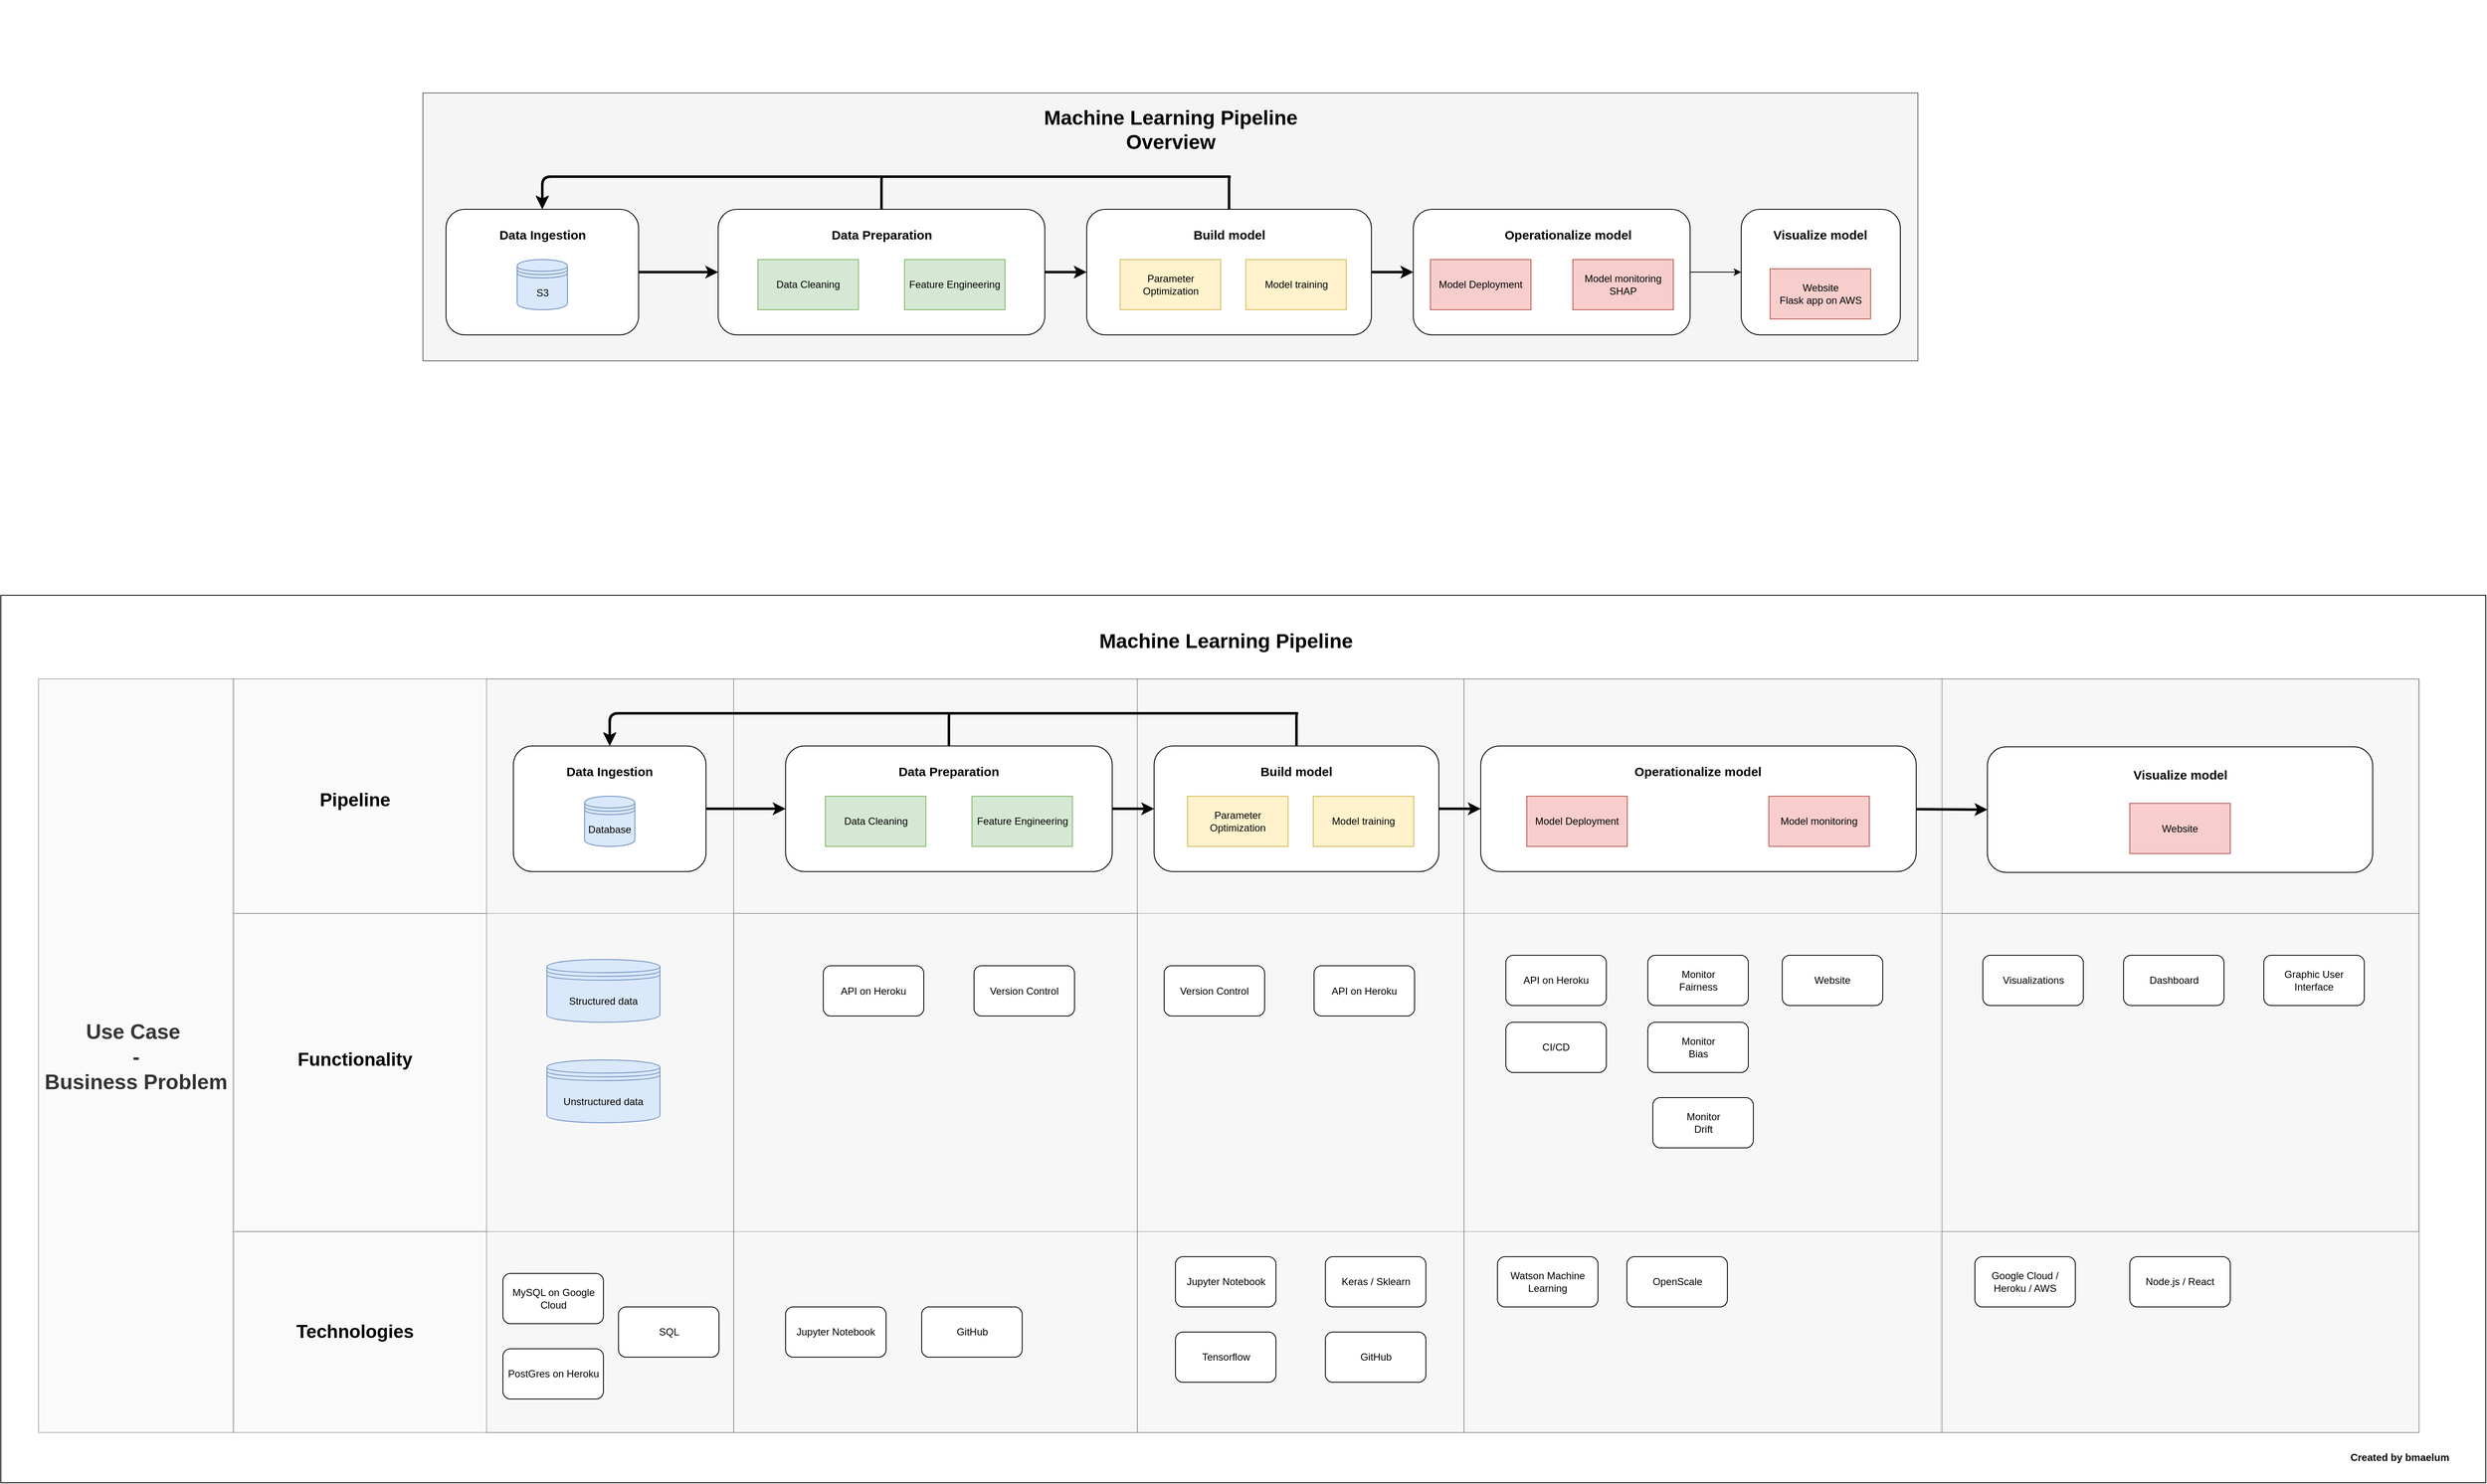 <mxfile version="13.6.4" type="device"><diagram id="VKb0XeL17SMmZGhp9GAI" name="Page-1"><mxGraphModel dx="4068" dy="2588" grid="1" gridSize="10" guides="1" tooltips="1" connect="1" arrows="1" fold="1" page="1" pageScale="1" pageWidth="827" pageHeight="1169" math="0" shadow="0"><root><mxCell id="0"/><mxCell id="1" parent="0"/><mxCell id="YDZyflS9m2nLa0gG12Y9-139" value="" style="rounded=0;whiteSpace=wrap;html=1;fillColor=#f5f5f5;strokeColor=#666666;fontColor=#333333;" vertex="1" parent="1"><mxGeometry x="-333" y="-770" width="1785" height="320" as="geometry"/></mxCell><mxCell id="2" value="" style="rounded=0;whiteSpace=wrap;html=1;" parent="1" vertex="1"><mxGeometry x="-837" y="-170" width="2967" height="1060" as="geometry"/></mxCell><mxCell id="3" value="" style="rounded=0;whiteSpace=wrap;html=1;fillColor=#f5f5f5;strokeColor=#666666;fontColor=#333333;opacity=50;" parent="1" vertex="1"><mxGeometry x="-560" y="590" width="2610" height="240" as="geometry"/></mxCell><mxCell id="4" value="" style="rounded=0;whiteSpace=wrap;html=1;fillColor=#f5f5f5;strokeColor=#666666;fontColor=#333333;opacity=50;" parent="1" vertex="1"><mxGeometry x="1479.5" y="-70" width="571" height="900" as="geometry"/></mxCell><mxCell id="5" value="" style="rounded=0;whiteSpace=wrap;html=1;fillColor=#f5f5f5;strokeColor=#666666;fontColor=#333333;opacity=50;" parent="1" vertex="1"><mxGeometry x="-560" y="210" width="2610" height="380" as="geometry"/></mxCell><mxCell id="6" value="" style="rounded=0;whiteSpace=wrap;html=1;fillColor=#f5f5f5;strokeColor=#666666;fontColor=#333333;opacity=50;" parent="1" vertex="1"><mxGeometry x="38" y="-70" width="482" height="900" as="geometry"/></mxCell><mxCell id="7" value="" style="rounded=0;whiteSpace=wrap;html=1;fillColor=#f5f5f5;strokeColor=#666666;fontColor=#333333;opacity=50;" parent="1" vertex="1"><mxGeometry x="-560" y="-70" width="2610" height="280" as="geometry"/></mxCell><mxCell id="8" value="" style="rounded=0;whiteSpace=wrap;html=1;fillColor=#f5f5f5;strokeColor=#666666;fontColor=#333333;opacity=50;" parent="1" vertex="1"><mxGeometry x="-257" y="-70" width="295" height="900" as="geometry"/></mxCell><mxCell id="9" value="" style="rounded=0;whiteSpace=wrap;html=1;fillColor=#f5f5f5;strokeColor=#666666;fontColor=#333333;opacity=50;" parent="1" vertex="1"><mxGeometry x="910" y="-70" width="571" height="900" as="geometry"/></mxCell><mxCell id="10" value="" style="rounded=0;whiteSpace=wrap;html=1;fillColor=#f5f5f5;strokeColor=#666666;fontColor=#333333;opacity=50;" parent="1" vertex="1"><mxGeometry x="520" y="-70" width="390" height="900" as="geometry"/></mxCell><mxCell id="11" value="" style="rounded=1;whiteSpace=wrap;html=1;" parent="1" vertex="1"><mxGeometry x="930" y="10" width="520" height="150" as="geometry"/></mxCell><mxCell id="12" style="edgeStyle=orthogonalEdgeStyle;rounded=0;orthogonalLoop=1;jettySize=auto;html=1;exitX=1;exitY=0.5;exitDx=0;exitDy=0;entryX=0;entryY=0.5;entryDx=0;entryDy=0;fontSize=15;strokeWidth=3;" parent="1" source="14" target="17" edge="1"><mxGeometry relative="1" as="geometry"/></mxCell><mxCell id="13" style="edgeStyle=orthogonalEdgeStyle;orthogonalLoop=1;jettySize=auto;html=1;exitX=0.5;exitY=0;exitDx=0;exitDy=0;entryX=0.5;entryY=0;entryDx=0;entryDy=0;strokeColor=#000000;strokeWidth=3;" parent="1" source="14" target="25" edge="1"><mxGeometry relative="1" as="geometry"><Array as="points"><mxPoint x="296" y="-29"/><mxPoint x="-109" y="-29"/></Array></mxGeometry></mxCell><mxCell id="14" value="" style="rounded=1;whiteSpace=wrap;html=1;" parent="1" vertex="1"><mxGeometry x="100" y="10" width="390" height="150" as="geometry"/></mxCell><mxCell id="15" style="edgeStyle=orthogonalEdgeStyle;rounded=0;orthogonalLoop=1;jettySize=auto;html=1;exitX=1;exitY=0.5;exitDx=0;exitDy=0;entryX=0;entryY=0.5;entryDx=0;entryDy=0;strokeWidth=3;" parent="1" source="17" target="11" edge="1"><mxGeometry relative="1" as="geometry"/></mxCell><mxCell id="16" style="edgeStyle=orthogonalEdgeStyle;orthogonalLoop=1;jettySize=auto;html=1;exitX=0.5;exitY=0;exitDx=0;exitDy=0;strokeColor=#000000;strokeWidth=3;" parent="1" source="17" edge="1"><mxGeometry relative="1" as="geometry"><mxPoint x="-110" y="9" as="targetPoint"/><Array as="points"><mxPoint x="711" y="-29"/><mxPoint x="-109" y="-29"/></Array></mxGeometry></mxCell><mxCell id="17" value="" style="rounded=1;whiteSpace=wrap;html=1;" parent="1" vertex="1"><mxGeometry x="540" y="10" width="340" height="150" as="geometry"/></mxCell><mxCell id="18" value="Data Cleaning" style="rounded=0;whiteSpace=wrap;html=1;fillColor=#d5e8d4;strokeColor=#82b366;" parent="1" vertex="1"><mxGeometry x="147.5" y="70" width="120" height="60" as="geometry"/></mxCell><mxCell id="19" value="Model training" style="rounded=0;whiteSpace=wrap;html=1;fillColor=#fff2cc;strokeColor=#d6b656;" parent="1" vertex="1"><mxGeometry x="730" y="70" width="120" height="60" as="geometry"/></mxCell><mxCell id="20" value="Feature Engineering" style="rounded=0;whiteSpace=wrap;html=1;fillColor=#d5e8d4;strokeColor=#82b366;" parent="1" vertex="1"><mxGeometry x="322.5" y="70" width="120" height="60" as="geometry"/></mxCell><mxCell id="21" value="Model Deployment" style="rounded=0;whiteSpace=wrap;html=1;fillColor=#f8cecc;strokeColor=#b85450;" parent="1" vertex="1"><mxGeometry x="985" y="70" width="120" height="60" as="geometry"/></mxCell><mxCell id="22" value="Model monitoring" style="rounded=0;whiteSpace=wrap;html=1;fillColor=#f8cecc;strokeColor=#b85450;" parent="1" vertex="1"><mxGeometry x="1274" y="70" width="120" height="60" as="geometry"/></mxCell><mxCell id="23" value="Build model" style="text;html=1;strokeColor=none;fillColor=none;align=center;verticalAlign=middle;whiteSpace=wrap;rounded=0;fontSize=15;fontStyle=1" parent="1" vertex="1"><mxGeometry x="646" y="30" width="128" height="20" as="geometry"/></mxCell><mxCell id="24" style="edgeStyle=orthogonalEdgeStyle;rounded=0;orthogonalLoop=1;jettySize=auto;html=1;exitX=1;exitY=0.5;exitDx=0;exitDy=0;entryX=0;entryY=0.5;entryDx=0;entryDy=0;fontSize=15;strokeWidth=3;" parent="1" source="25" target="14" edge="1"><mxGeometry relative="1" as="geometry"/></mxCell><mxCell id="25" value="" style="rounded=1;whiteSpace=wrap;html=1;" parent="1" vertex="1"><mxGeometry x="-225" y="10" width="230" height="150" as="geometry"/></mxCell><mxCell id="26" value="Database" style="shape=datastore;whiteSpace=wrap;html=1;fillColor=#dae8fc;strokeColor=#6c8ebf;" parent="1" vertex="1"><mxGeometry x="-140" y="70" width="60" height="60" as="geometry"/></mxCell><mxCell id="27" value="Data Ingestion" style="text;html=1;strokeColor=none;fillColor=none;align=center;verticalAlign=middle;whiteSpace=wrap;rounded=0;fontSize=15;fontStyle=1" parent="1" vertex="1"><mxGeometry x="-175" y="30" width="130" height="20" as="geometry"/></mxCell><mxCell id="28" value="Data Preparation" style="text;html=1;strokeColor=none;fillColor=none;align=center;verticalAlign=middle;whiteSpace=wrap;rounded=0;fontSize=15;fontStyle=1" parent="1" vertex="1"><mxGeometry x="205" y="30" width="180" height="20" as="geometry"/></mxCell><mxCell id="29" value="Operationalize model" style="text;html=1;strokeColor=none;fillColor=none;align=center;verticalAlign=middle;whiteSpace=wrap;rounded=0;fontSize=15;fontStyle=1" parent="1" vertex="1"><mxGeometry x="1105" y="30" width="169" height="20" as="geometry"/></mxCell><mxCell id="30" value="Parameter Optimization" style="rounded=0;whiteSpace=wrap;html=1;fillColor=#fff2cc;strokeColor=#d6b656;" parent="1" vertex="1"><mxGeometry x="580" y="70" width="120" height="60" as="geometry"/></mxCell><mxCell id="31" value="CI/CD" style="rounded=1;whiteSpace=wrap;html=1;" parent="1" vertex="1"><mxGeometry x="960" y="340" width="120" height="60" as="geometry"/></mxCell><mxCell id="32" value="Monitor &lt;br&gt;Fairness" style="rounded=1;whiteSpace=wrap;html=1;" parent="1" vertex="1"><mxGeometry x="1129.5" y="260" width="120" height="60" as="geometry"/></mxCell><mxCell id="33" value="Monitor &lt;br&gt;Bias" style="rounded=1;whiteSpace=wrap;html=1;" parent="1" vertex="1"><mxGeometry x="1129.5" y="340" width="120" height="60" as="geometry"/></mxCell><mxCell id="34" value="Monitor &lt;br&gt;Drift" style="rounded=1;whiteSpace=wrap;html=1;" parent="1" vertex="1"><mxGeometry x="1135.5" y="430" width="120" height="60" as="geometry"/></mxCell><mxCell id="35" value="Jupyter Notebook" style="rounded=1;whiteSpace=wrap;html=1;" parent="1" vertex="1"><mxGeometry x="100" y="680" width="120" height="60" as="geometry"/></mxCell><mxCell id="36" value="Website" style="rounded=1;whiteSpace=wrap;html=1;" parent="1" vertex="1"><mxGeometry x="1290" y="260" width="120" height="60" as="geometry"/></mxCell><mxCell id="37" value="API on Heroku" style="rounded=1;whiteSpace=wrap;html=1;" parent="1" vertex="1"><mxGeometry x="960" y="260" width="120" height="60" as="geometry"/></mxCell><mxCell id="38" value="Unstructured data" style="shape=datastore;whiteSpace=wrap;html=1;fillColor=#dae8fc;strokeColor=#6c8ebf;" parent="1" vertex="1"><mxGeometry x="-185" y="385" width="135" height="75" as="geometry"/></mxCell><mxCell id="39" value="MySQL on Google Cloud" style="rounded=1;whiteSpace=wrap;html=1;" parent="1" vertex="1"><mxGeometry x="-237.5" y="640" width="120" height="60" as="geometry"/></mxCell><mxCell id="40" value="Jupyter Notebook" style="rounded=1;whiteSpace=wrap;html=1;" parent="1" vertex="1"><mxGeometry x="565.5" y="620" width="120" height="60" as="geometry"/></mxCell><mxCell id="41" value="Keras / Sklearn" style="rounded=1;whiteSpace=wrap;html=1;" parent="1" vertex="1"><mxGeometry x="744.5" y="620" width="120" height="60" as="geometry"/></mxCell><mxCell id="42" value="Tensorflow" style="rounded=1;whiteSpace=wrap;html=1;" parent="1" vertex="1"><mxGeometry x="565.5" y="710" width="120" height="60" as="geometry"/></mxCell><mxCell id="43" value="Watson Machine Learning" style="rounded=1;whiteSpace=wrap;html=1;" parent="1" vertex="1"><mxGeometry x="950" y="620" width="120" height="60" as="geometry"/></mxCell><mxCell id="44" value="OpenScale" style="rounded=1;whiteSpace=wrap;html=1;" parent="1" vertex="1"><mxGeometry x="1104.5" y="620" width="120" height="60" as="geometry"/></mxCell><mxCell id="45" value="&lt;font style=&quot;font-size: 22px&quot;&gt;&lt;b&gt;Technologies&lt;/b&gt;&lt;/font&gt;" style="text;html=1;strokeColor=none;fillColor=none;align=center;verticalAlign=middle;whiteSpace=wrap;rounded=0;opacity=50;" parent="1" vertex="1"><mxGeometry x="-519.5" y="700" width="210" height="20" as="geometry"/></mxCell><mxCell id="46" value="Structured data" style="shape=datastore;whiteSpace=wrap;html=1;fillColor=#dae8fc;strokeColor=#6c8ebf;" parent="1" vertex="1"><mxGeometry x="-185" y="265" width="135" height="75" as="geometry"/></mxCell><mxCell id="47" value="&lt;font style=&quot;font-size: 22px&quot;&gt;&lt;b&gt;Functionality&lt;/b&gt;&lt;/font&gt;" style="text;html=1;strokeColor=none;fillColor=none;align=center;verticalAlign=middle;whiteSpace=wrap;rounded=0;opacity=50;" parent="1" vertex="1"><mxGeometry x="-519.5" y="375" width="210" height="20" as="geometry"/></mxCell><mxCell id="48" value="&lt;font style=&quot;font-size: 22px&quot;&gt;&lt;b&gt;Pipeline &lt;br&gt;&lt;/b&gt;&lt;/font&gt;" style="text;html=1;strokeColor=none;fillColor=none;align=center;verticalAlign=middle;whiteSpace=wrap;rounded=0;opacity=50;" parent="1" vertex="1"><mxGeometry x="-519.5" y="65" width="210" height="20" as="geometry"/></mxCell><mxCell id="49" value="Node.js / React" style="rounded=1;whiteSpace=wrap;html=1;" parent="1" vertex="1"><mxGeometry x="1705" y="620" width="120" height="60" as="geometry"/></mxCell><mxCell id="50" value="SQL" style="rounded=1;whiteSpace=wrap;html=1;" parent="1" vertex="1"><mxGeometry x="-99.5" y="680" width="120" height="60" as="geometry"/></mxCell><mxCell id="51" value="Version Control" style="rounded=1;whiteSpace=wrap;html=1;" parent="1" vertex="1"><mxGeometry x="325" y="272.5" width="120" height="60" as="geometry"/></mxCell><mxCell id="52" value="GitHub" style="rounded=1;whiteSpace=wrap;html=1;" parent="1" vertex="1"><mxGeometry x="262.5" y="680" width="120" height="60" as="geometry"/></mxCell><mxCell id="53" value="GitHub" style="rounded=1;whiteSpace=wrap;html=1;" parent="1" vertex="1"><mxGeometry x="744.5" y="710" width="120" height="60" as="geometry"/></mxCell><mxCell id="54" value="Version Control" style="rounded=1;whiteSpace=wrap;html=1;" parent="1" vertex="1"><mxGeometry x="552" y="272.5" width="120" height="60" as="geometry"/></mxCell><mxCell id="55" value="" style="rounded=1;whiteSpace=wrap;html=1;" parent="1" vertex="1"><mxGeometry x="1535" y="11" width="460" height="150" as="geometry"/></mxCell><mxCell id="56" style="edgeStyle=orthogonalEdgeStyle;rounded=0;orthogonalLoop=1;jettySize=auto;html=1;exitX=1;exitY=0.5;exitDx=0;exitDy=0;entryX=0;entryY=0.5;entryDx=0;entryDy=0;strokeWidth=3;" parent="1" target="55" edge="1"><mxGeometry relative="1" as="geometry"><mxPoint x="1450" y="85.5" as="sourcePoint"/></mxGeometry></mxCell><mxCell id="57" value="Visualize model" style="text;html=1;strokeColor=none;fillColor=none;align=center;verticalAlign=middle;whiteSpace=wrap;rounded=0;fontSize=15;fontStyle=1" parent="1" vertex="1"><mxGeometry x="1680.5" y="33.5" width="169" height="20" as="geometry"/></mxCell><mxCell id="58" value="Visualizations" style="rounded=1;whiteSpace=wrap;html=1;" parent="1" vertex="1"><mxGeometry x="1529.5" y="260" width="120" height="60" as="geometry"/></mxCell><mxCell id="59" value="Website" style="rounded=0;whiteSpace=wrap;html=1;fillColor=#f8cecc;strokeColor=#b85450;" parent="1" vertex="1"><mxGeometry x="1705" y="78.5" width="120" height="60" as="geometry"/></mxCell><mxCell id="60" value="Google Cloud / Heroku / AWS" style="rounded=1;whiteSpace=wrap;html=1;" parent="1" vertex="1"><mxGeometry x="1520" y="620" width="120" height="60" as="geometry"/></mxCell><mxCell id="61" value="Graphic User Interface" style="rounded=1;whiteSpace=wrap;html=1;" parent="1" vertex="1"><mxGeometry x="1865" y="260" width="120" height="60" as="geometry"/></mxCell><mxCell id="62" value="Dashboard" style="rounded=1;whiteSpace=wrap;html=1;" parent="1" vertex="1"><mxGeometry x="1697.5" y="260" width="120" height="60" as="geometry"/></mxCell><mxCell id="63" value="&lt;font size=&quot;1&quot;&gt;&lt;b style=&quot;font-size: 25px&quot;&gt;Use Case&amp;nbsp;&lt;br&gt;-&lt;br&gt;Business Problem&lt;br&gt;&lt;/b&gt;&lt;/font&gt;" style="rounded=0;whiteSpace=wrap;html=1;fillColor=#f5f5f5;strokeColor=#666666;fontColor=#333333;opacity=50;" parent="1" vertex="1"><mxGeometry x="-792" y="-70" width="233" height="900" as="geometry"/></mxCell><mxCell id="64" value="Created by bmaelum" style="text;html=1;strokeColor=none;fillColor=none;align=center;verticalAlign=middle;whiteSpace=wrap;rounded=0;fontStyle=1" parent="1" vertex="1"><mxGeometry x="1950" y="850" width="155" height="20" as="geometry"/></mxCell><mxCell id="65" value="&lt;font style=&quot;font-size: 24px&quot;&gt;Machine Learning Pipeline&lt;/font&gt;" style="text;html=1;strokeColor=none;fillColor=none;align=center;verticalAlign=middle;whiteSpace=wrap;rounded=0;fontStyle=1" parent="1" vertex="1"><mxGeometry x="433.5" y="-270" width="384" height="310" as="geometry"/></mxCell><mxCell id="66" value="PostGres on Heroku" style="rounded=1;whiteSpace=wrap;html=1;" parent="1" vertex="1"><mxGeometry x="-237.5" y="730" width="120" height="60" as="geometry"/></mxCell><mxCell id="FSA3aIeU68ytyoRN-FrK-66" value="API on Heroku" style="rounded=1;whiteSpace=wrap;html=1;" parent="1" vertex="1"><mxGeometry x="145" y="272.5" width="120" height="60" as="geometry"/></mxCell><mxCell id="FSA3aIeU68ytyoRN-FrK-67" value="API on Heroku" style="rounded=1;whiteSpace=wrap;html=1;" parent="1" vertex="1"><mxGeometry x="731" y="272.5" width="120" height="60" as="geometry"/></mxCell><mxCell id="YDZyflS9m2nLa0gG12Y9-138" style="edgeStyle=orthogonalEdgeStyle;rounded=0;orthogonalLoop=1;jettySize=auto;html=1;exitX=1;exitY=0.5;exitDx=0;exitDy=0;entryX=0;entryY=0.5;entryDx=0;entryDy=0;" edge="1" parent="1" source="YDZyflS9m2nLa0gG12Y9-114" target="YDZyflS9m2nLa0gG12Y9-134"><mxGeometry relative="1" as="geometry"/></mxCell><mxCell id="YDZyflS9m2nLa0gG12Y9-114" value="" style="rounded=1;whiteSpace=wrap;html=1;" vertex="1" parent="1"><mxGeometry x="849.5" y="-631" width="330.5" height="150" as="geometry"/></mxCell><mxCell id="YDZyflS9m2nLa0gG12Y9-115" style="edgeStyle=orthogonalEdgeStyle;rounded=0;orthogonalLoop=1;jettySize=auto;html=1;exitX=1;exitY=0.5;exitDx=0;exitDy=0;entryX=0;entryY=0.5;entryDx=0;entryDy=0;fontSize=15;strokeWidth=3;" edge="1" parent="1" source="YDZyflS9m2nLa0gG12Y9-117" target="YDZyflS9m2nLa0gG12Y9-120"><mxGeometry relative="1" as="geometry"/></mxCell><mxCell id="YDZyflS9m2nLa0gG12Y9-116" style="edgeStyle=orthogonalEdgeStyle;orthogonalLoop=1;jettySize=auto;html=1;exitX=0.5;exitY=0;exitDx=0;exitDy=0;entryX=0.5;entryY=0;entryDx=0;entryDy=0;strokeColor=#000000;strokeWidth=3;" edge="1" parent="1" source="YDZyflS9m2nLa0gG12Y9-117" target="YDZyflS9m2nLa0gG12Y9-128"><mxGeometry relative="1" as="geometry"><Array as="points"><mxPoint x="215.5" y="-670"/><mxPoint x="-189.5" y="-670"/></Array></mxGeometry></mxCell><mxCell id="YDZyflS9m2nLa0gG12Y9-117" value="" style="rounded=1;whiteSpace=wrap;html=1;" vertex="1" parent="1"><mxGeometry x="19.5" y="-631" width="390" height="150" as="geometry"/></mxCell><mxCell id="YDZyflS9m2nLa0gG12Y9-118" style="edgeStyle=orthogonalEdgeStyle;rounded=0;orthogonalLoop=1;jettySize=auto;html=1;exitX=1;exitY=0.5;exitDx=0;exitDy=0;entryX=0;entryY=0.5;entryDx=0;entryDy=0;strokeWidth=3;" edge="1" parent="1" source="YDZyflS9m2nLa0gG12Y9-120" target="YDZyflS9m2nLa0gG12Y9-114"><mxGeometry relative="1" as="geometry"/></mxCell><mxCell id="YDZyflS9m2nLa0gG12Y9-119" style="edgeStyle=orthogonalEdgeStyle;orthogonalLoop=1;jettySize=auto;html=1;exitX=0.5;exitY=0;exitDx=0;exitDy=0;strokeColor=#000000;strokeWidth=3;" edge="1" parent="1" source="YDZyflS9m2nLa0gG12Y9-120"><mxGeometry relative="1" as="geometry"><mxPoint x="-190.5" y="-632" as="targetPoint"/><Array as="points"><mxPoint x="630.5" y="-670"/><mxPoint x="-189.5" y="-670"/></Array></mxGeometry></mxCell><mxCell id="YDZyflS9m2nLa0gG12Y9-120" value="" style="rounded=1;whiteSpace=wrap;html=1;" vertex="1" parent="1"><mxGeometry x="459.5" y="-631" width="340" height="150" as="geometry"/></mxCell><mxCell id="YDZyflS9m2nLa0gG12Y9-121" value="Data Cleaning" style="rounded=0;whiteSpace=wrap;html=1;fillColor=#d5e8d4;strokeColor=#82b366;" vertex="1" parent="1"><mxGeometry x="67" y="-571" width="120" height="60" as="geometry"/></mxCell><mxCell id="YDZyflS9m2nLa0gG12Y9-122" value="Model training" style="rounded=0;whiteSpace=wrap;html=1;fillColor=#fff2cc;strokeColor=#d6b656;" vertex="1" parent="1"><mxGeometry x="649.5" y="-571" width="120" height="60" as="geometry"/></mxCell><mxCell id="YDZyflS9m2nLa0gG12Y9-123" value="Feature Engineering" style="rounded=0;whiteSpace=wrap;html=1;fillColor=#d5e8d4;strokeColor=#82b366;" vertex="1" parent="1"><mxGeometry x="242" y="-571" width="120" height="60" as="geometry"/></mxCell><mxCell id="YDZyflS9m2nLa0gG12Y9-124" value="Model Deployment" style="rounded=0;whiteSpace=wrap;html=1;fillColor=#f8cecc;strokeColor=#b85450;" vertex="1" parent="1"><mxGeometry x="870" y="-571" width="120" height="60" as="geometry"/></mxCell><mxCell id="YDZyflS9m2nLa0gG12Y9-125" value="Model monitoring&lt;br&gt;SHAP" style="rounded=0;whiteSpace=wrap;html=1;fillColor=#f8cecc;strokeColor=#b85450;" vertex="1" parent="1"><mxGeometry x="1040" y="-571" width="120" height="60" as="geometry"/></mxCell><mxCell id="YDZyflS9m2nLa0gG12Y9-126" value="Build model" style="text;html=1;strokeColor=none;fillColor=none;align=center;verticalAlign=middle;whiteSpace=wrap;rounded=0;fontSize=15;fontStyle=1" vertex="1" parent="1"><mxGeometry x="565.5" y="-611" width="128" height="20" as="geometry"/></mxCell><mxCell id="YDZyflS9m2nLa0gG12Y9-127" style="edgeStyle=orthogonalEdgeStyle;rounded=0;orthogonalLoop=1;jettySize=auto;html=1;exitX=1;exitY=0.5;exitDx=0;exitDy=0;entryX=0;entryY=0.5;entryDx=0;entryDy=0;fontSize=15;strokeWidth=3;" edge="1" parent="1" source="YDZyflS9m2nLa0gG12Y9-128" target="YDZyflS9m2nLa0gG12Y9-117"><mxGeometry relative="1" as="geometry"/></mxCell><mxCell id="YDZyflS9m2nLa0gG12Y9-128" value="" style="rounded=1;whiteSpace=wrap;html=1;" vertex="1" parent="1"><mxGeometry x="-305.5" y="-631" width="230" height="150" as="geometry"/></mxCell><mxCell id="YDZyflS9m2nLa0gG12Y9-129" value="S3" style="shape=datastore;whiteSpace=wrap;html=1;fillColor=#dae8fc;strokeColor=#6c8ebf;" vertex="1" parent="1"><mxGeometry x="-220.5" y="-571" width="60" height="60" as="geometry"/></mxCell><mxCell id="YDZyflS9m2nLa0gG12Y9-130" value="Data Ingestion" style="text;html=1;strokeColor=none;fillColor=none;align=center;verticalAlign=middle;whiteSpace=wrap;rounded=0;fontSize=15;fontStyle=1" vertex="1" parent="1"><mxGeometry x="-255.5" y="-611" width="130" height="20" as="geometry"/></mxCell><mxCell id="YDZyflS9m2nLa0gG12Y9-131" value="Data Preparation" style="text;html=1;strokeColor=none;fillColor=none;align=center;verticalAlign=middle;whiteSpace=wrap;rounded=0;fontSize=15;fontStyle=1" vertex="1" parent="1"><mxGeometry x="124.5" y="-611" width="180" height="20" as="geometry"/></mxCell><mxCell id="YDZyflS9m2nLa0gG12Y9-132" value="Operationalize model" style="text;html=1;strokeColor=none;fillColor=none;align=center;verticalAlign=middle;whiteSpace=wrap;rounded=0;fontSize=15;fontStyle=1" vertex="1" parent="1"><mxGeometry x="950.25" y="-611" width="169" height="20" as="geometry"/></mxCell><mxCell id="YDZyflS9m2nLa0gG12Y9-133" value="Parameter Optimization" style="rounded=0;whiteSpace=wrap;html=1;fillColor=#fff2cc;strokeColor=#d6b656;" vertex="1" parent="1"><mxGeometry x="499.5" y="-571" width="120" height="60" as="geometry"/></mxCell><mxCell id="YDZyflS9m2nLa0gG12Y9-134" value="" style="rounded=1;whiteSpace=wrap;html=1;" vertex="1" parent="1"><mxGeometry x="1241" y="-631" width="190" height="150" as="geometry"/></mxCell><mxCell id="YDZyflS9m2nLa0gG12Y9-136" value="Visualize model" style="text;html=1;strokeColor=none;fillColor=none;align=center;verticalAlign=middle;whiteSpace=wrap;rounded=0;fontSize=15;fontStyle=1" vertex="1" parent="1"><mxGeometry x="1251" y="-611" width="169" height="20" as="geometry"/></mxCell><mxCell id="YDZyflS9m2nLa0gG12Y9-137" value="Website&lt;br&gt;Flask app on AWS" style="rounded=0;whiteSpace=wrap;html=1;fillColor=#f8cecc;strokeColor=#b85450;" vertex="1" parent="1"><mxGeometry x="1275.5" y="-560" width="120" height="60" as="geometry"/></mxCell><mxCell id="YDZyflS9m2nLa0gG12Y9-140" value="&lt;font style=&quot;font-size: 24px&quot;&gt;Machine Learning Pipeline&lt;br&gt;Overview&lt;br&gt;&lt;/font&gt;" style="text;html=1;strokeColor=none;fillColor=none;align=center;verticalAlign=middle;whiteSpace=wrap;rounded=0;fontStyle=1" vertex="1" parent="1"><mxGeometry x="367.5" y="-881" width="384" height="310" as="geometry"/></mxCell></root></mxGraphModel></diagram></mxfile>